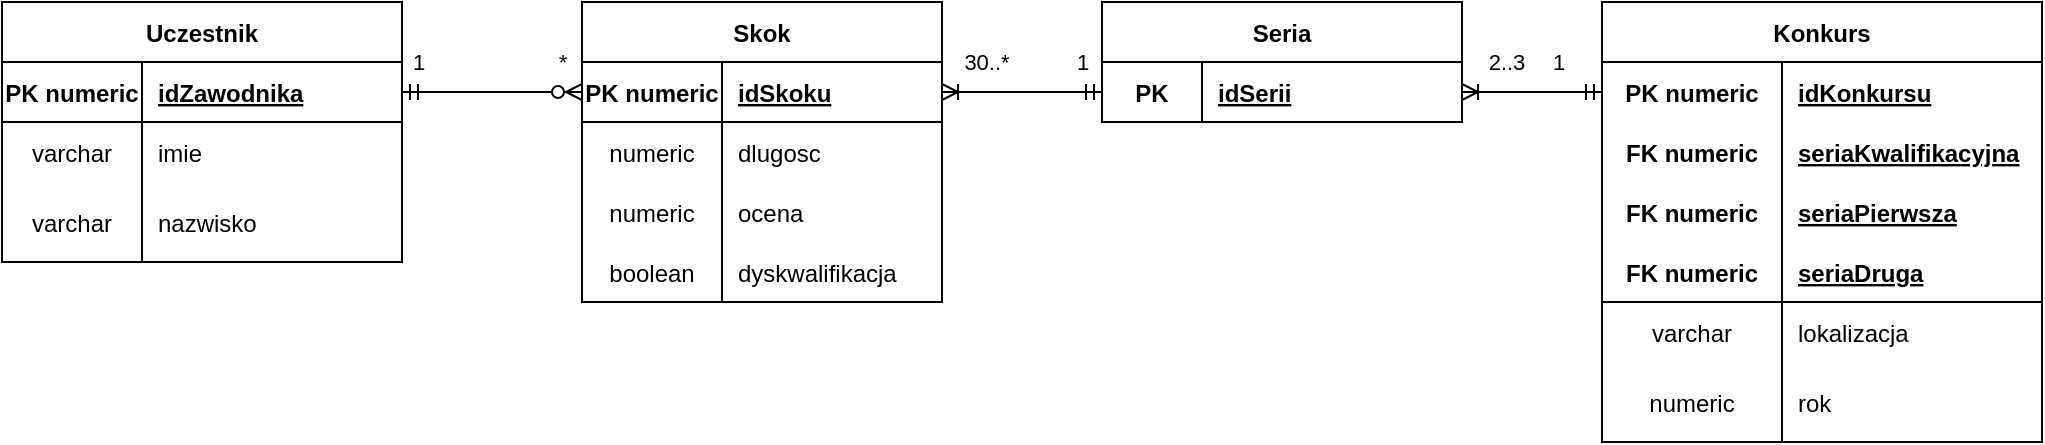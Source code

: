 <mxfile version="19.0.2"><diagram id="lq7HDty6mt3FycjaqYGT" name="Page-1"><mxGraphModel dx="1185" dy="597" grid="1" gridSize="10" guides="1" tooltips="1" connect="1" arrows="1" fold="1" page="1" pageScale="1" pageWidth="1100" pageHeight="300" math="0" shadow="0"><root><mxCell id="0"/><mxCell id="1" parent="0"/><mxCell id="nzOX72sFrJDOg2uizQto-16" value="Uczestnik" style="shape=table;startSize=30;container=1;collapsible=1;childLayout=tableLayout;fixedRows=1;rowLines=0;fontStyle=1;align=center;resizeLast=1;" vertex="1" parent="1"><mxGeometry x="40" y="40" width="200" height="130" as="geometry"><mxRectangle x="350" y="220" width="60" height="30" as="alternateBounds"/></mxGeometry></mxCell><mxCell id="nzOX72sFrJDOg2uizQto-17" value="" style="shape=tableRow;horizontal=0;startSize=0;swimlaneHead=0;swimlaneBody=0;fillColor=none;collapsible=0;dropTarget=0;points=[[0,0.5],[1,0.5]];portConstraint=eastwest;top=0;left=0;right=0;bottom=1;" vertex="1" parent="nzOX72sFrJDOg2uizQto-16"><mxGeometry y="30" width="200" height="30" as="geometry"/></mxCell><mxCell id="nzOX72sFrJDOg2uizQto-18" value="PK numeric" style="shape=partialRectangle;connectable=0;fillColor=none;top=0;left=0;bottom=0;right=0;fontStyle=1;overflow=hidden;" vertex="1" parent="nzOX72sFrJDOg2uizQto-17"><mxGeometry width="70" height="30" as="geometry"><mxRectangle width="70" height="30" as="alternateBounds"/></mxGeometry></mxCell><mxCell id="nzOX72sFrJDOg2uizQto-19" value="idZawodnika" style="shape=partialRectangle;connectable=0;fillColor=none;top=0;left=0;bottom=0;right=0;align=left;spacingLeft=6;fontStyle=5;overflow=hidden;" vertex="1" parent="nzOX72sFrJDOg2uizQto-17"><mxGeometry x="70" width="130" height="30" as="geometry"><mxRectangle width="130" height="30" as="alternateBounds"/></mxGeometry></mxCell><mxCell id="nzOX72sFrJDOg2uizQto-20" value="" style="shape=tableRow;horizontal=0;startSize=0;swimlaneHead=0;swimlaneBody=0;fillColor=none;collapsible=0;dropTarget=0;points=[[0,0.5],[1,0.5]];portConstraint=eastwest;top=0;left=0;right=0;bottom=0;" vertex="1" parent="nzOX72sFrJDOg2uizQto-16"><mxGeometry y="60" width="200" height="30" as="geometry"/></mxCell><mxCell id="nzOX72sFrJDOg2uizQto-21" value="varchar" style="shape=partialRectangle;connectable=0;fillColor=none;top=0;left=0;bottom=0;right=0;editable=1;overflow=hidden;" vertex="1" parent="nzOX72sFrJDOg2uizQto-20"><mxGeometry width="70" height="30" as="geometry"><mxRectangle width="70" height="30" as="alternateBounds"/></mxGeometry></mxCell><mxCell id="nzOX72sFrJDOg2uizQto-22" value="imie" style="shape=partialRectangle;connectable=0;fillColor=none;top=0;left=0;bottom=0;right=0;align=left;spacingLeft=6;overflow=hidden;" vertex="1" parent="nzOX72sFrJDOg2uizQto-20"><mxGeometry x="70" width="130" height="30" as="geometry"><mxRectangle width="130" height="30" as="alternateBounds"/></mxGeometry></mxCell><mxCell id="nzOX72sFrJDOg2uizQto-23" value="" style="shape=tableRow;horizontal=0;startSize=0;swimlaneHead=0;swimlaneBody=0;fillColor=none;collapsible=0;dropTarget=0;points=[[0,0.5],[1,0.5]];portConstraint=eastwest;top=0;left=0;right=0;bottom=0;" vertex="1" parent="nzOX72sFrJDOg2uizQto-16"><mxGeometry y="90" width="200" height="40" as="geometry"/></mxCell><mxCell id="nzOX72sFrJDOg2uizQto-24" value="varchar" style="shape=partialRectangle;connectable=0;fillColor=none;top=0;left=0;bottom=0;right=0;editable=1;overflow=hidden;" vertex="1" parent="nzOX72sFrJDOg2uizQto-23"><mxGeometry width="70" height="40" as="geometry"><mxRectangle width="70" height="40" as="alternateBounds"/></mxGeometry></mxCell><mxCell id="nzOX72sFrJDOg2uizQto-25" value="nazwisko" style="shape=partialRectangle;connectable=0;fillColor=none;top=0;left=0;bottom=0;right=0;align=left;spacingLeft=6;overflow=hidden;" vertex="1" parent="nzOX72sFrJDOg2uizQto-23"><mxGeometry x="70" width="130" height="40" as="geometry"><mxRectangle width="130" height="40" as="alternateBounds"/></mxGeometry></mxCell><mxCell id="nzOX72sFrJDOg2uizQto-42" value="Skok" style="shape=table;startSize=30;container=1;collapsible=1;childLayout=tableLayout;fixedRows=1;rowLines=0;fontStyle=1;align=center;resizeLast=1;" vertex="1" parent="1"><mxGeometry x="330" y="40" width="180" height="150" as="geometry"/></mxCell><mxCell id="nzOX72sFrJDOg2uizQto-43" value="" style="shape=tableRow;horizontal=0;startSize=0;swimlaneHead=0;swimlaneBody=0;fillColor=none;collapsible=0;dropTarget=0;points=[[0,0.5],[1,0.5]];portConstraint=eastwest;top=0;left=0;right=0;bottom=1;" vertex="1" parent="nzOX72sFrJDOg2uizQto-42"><mxGeometry y="30" width="180" height="30" as="geometry"/></mxCell><mxCell id="nzOX72sFrJDOg2uizQto-44" value="PK numeric" style="shape=partialRectangle;connectable=0;fillColor=none;top=0;left=0;bottom=0;right=0;fontStyle=1;overflow=hidden;" vertex="1" parent="nzOX72sFrJDOg2uizQto-43"><mxGeometry width="70" height="30" as="geometry"><mxRectangle width="70" height="30" as="alternateBounds"/></mxGeometry></mxCell><mxCell id="nzOX72sFrJDOg2uizQto-45" value="idSkoku" style="shape=partialRectangle;connectable=0;fillColor=none;top=0;left=0;bottom=0;right=0;align=left;spacingLeft=6;fontStyle=5;overflow=hidden;" vertex="1" parent="nzOX72sFrJDOg2uizQto-43"><mxGeometry x="70" width="110" height="30" as="geometry"><mxRectangle width="110" height="30" as="alternateBounds"/></mxGeometry></mxCell><mxCell id="nzOX72sFrJDOg2uizQto-46" value="" style="shape=tableRow;horizontal=0;startSize=0;swimlaneHead=0;swimlaneBody=0;fillColor=none;collapsible=0;dropTarget=0;points=[[0,0.5],[1,0.5]];portConstraint=eastwest;top=0;left=0;right=0;bottom=0;" vertex="1" parent="nzOX72sFrJDOg2uizQto-42"><mxGeometry y="60" width="180" height="30" as="geometry"/></mxCell><mxCell id="nzOX72sFrJDOg2uizQto-47" value="numeric" style="shape=partialRectangle;connectable=0;fillColor=none;top=0;left=0;bottom=0;right=0;editable=1;overflow=hidden;" vertex="1" parent="nzOX72sFrJDOg2uizQto-46"><mxGeometry width="70" height="30" as="geometry"><mxRectangle width="70" height="30" as="alternateBounds"/></mxGeometry></mxCell><mxCell id="nzOX72sFrJDOg2uizQto-48" value="dlugosc" style="shape=partialRectangle;connectable=0;fillColor=none;top=0;left=0;bottom=0;right=0;align=left;spacingLeft=6;overflow=hidden;" vertex="1" parent="nzOX72sFrJDOg2uizQto-46"><mxGeometry x="70" width="110" height="30" as="geometry"><mxRectangle width="110" height="30" as="alternateBounds"/></mxGeometry></mxCell><mxCell id="nzOX72sFrJDOg2uizQto-49" value="" style="shape=tableRow;horizontal=0;startSize=0;swimlaneHead=0;swimlaneBody=0;fillColor=none;collapsible=0;dropTarget=0;points=[[0,0.5],[1,0.5]];portConstraint=eastwest;top=0;left=0;right=0;bottom=0;" vertex="1" parent="nzOX72sFrJDOg2uizQto-42"><mxGeometry y="90" width="180" height="30" as="geometry"/></mxCell><mxCell id="nzOX72sFrJDOg2uizQto-50" value="numeric" style="shape=partialRectangle;connectable=0;fillColor=none;top=0;left=0;bottom=0;right=0;editable=1;overflow=hidden;" vertex="1" parent="nzOX72sFrJDOg2uizQto-49"><mxGeometry width="70" height="30" as="geometry"><mxRectangle width="70" height="30" as="alternateBounds"/></mxGeometry></mxCell><mxCell id="nzOX72sFrJDOg2uizQto-51" value="ocena" style="shape=partialRectangle;connectable=0;fillColor=none;top=0;left=0;bottom=0;right=0;align=left;spacingLeft=6;overflow=hidden;" vertex="1" parent="nzOX72sFrJDOg2uizQto-49"><mxGeometry x="70" width="110" height="30" as="geometry"><mxRectangle width="110" height="30" as="alternateBounds"/></mxGeometry></mxCell><mxCell id="nzOX72sFrJDOg2uizQto-52" value="" style="shape=tableRow;horizontal=0;startSize=0;swimlaneHead=0;swimlaneBody=0;fillColor=none;collapsible=0;dropTarget=0;points=[[0,0.5],[1,0.5]];portConstraint=eastwest;top=0;left=0;right=0;bottom=0;" vertex="1" parent="nzOX72sFrJDOg2uizQto-42"><mxGeometry y="120" width="180" height="30" as="geometry"/></mxCell><mxCell id="nzOX72sFrJDOg2uizQto-53" value="boolean" style="shape=partialRectangle;connectable=0;fillColor=none;top=0;left=0;bottom=0;right=0;editable=1;overflow=hidden;" vertex="1" parent="nzOX72sFrJDOg2uizQto-52"><mxGeometry width="70" height="30" as="geometry"><mxRectangle width="70" height="30" as="alternateBounds"/></mxGeometry></mxCell><mxCell id="nzOX72sFrJDOg2uizQto-54" value="dyskwalifikacja" style="shape=partialRectangle;connectable=0;fillColor=none;top=0;left=0;bottom=0;right=0;align=left;spacingLeft=6;overflow=hidden;" vertex="1" parent="nzOX72sFrJDOg2uizQto-52"><mxGeometry x="70" width="110" height="30" as="geometry"><mxRectangle width="110" height="30" as="alternateBounds"/></mxGeometry></mxCell><mxCell id="nzOX72sFrJDOg2uizQto-69" value="Konkurs" style="shape=table;startSize=30;container=1;collapsible=1;childLayout=tableLayout;fixedRows=1;rowLines=0;fontStyle=1;align=center;resizeLast=1;rounded=0;strokeColor=default;" vertex="1" parent="1"><mxGeometry x="840" y="40" width="220" height="220" as="geometry"/></mxCell><mxCell id="nzOX72sFrJDOg2uizQto-70" value="" style="shape=tableRow;horizontal=0;startSize=0;swimlaneHead=0;swimlaneBody=0;fillColor=none;collapsible=0;dropTarget=0;points=[[0,0.5],[1,0.5]];portConstraint=eastwest;top=0;left=0;right=0;bottom=1;rounded=0;strokeColor=none;" vertex="1" parent="nzOX72sFrJDOg2uizQto-69"><mxGeometry y="30" width="220" height="30" as="geometry"/></mxCell><mxCell id="nzOX72sFrJDOg2uizQto-71" value="PK numeric" style="shape=partialRectangle;connectable=0;fillColor=none;top=0;left=0;bottom=0;right=0;fontStyle=1;overflow=hidden;rounded=0;strokeColor=none;" vertex="1" parent="nzOX72sFrJDOg2uizQto-70"><mxGeometry width="90" height="30" as="geometry"><mxRectangle width="90" height="30" as="alternateBounds"/></mxGeometry></mxCell><mxCell id="nzOX72sFrJDOg2uizQto-72" value="idKonkursu" style="shape=partialRectangle;connectable=0;fillColor=none;top=0;left=0;bottom=0;right=0;align=left;spacingLeft=6;fontStyle=5;overflow=hidden;rounded=0;" vertex="1" parent="nzOX72sFrJDOg2uizQto-70"><mxGeometry x="90" width="130" height="30" as="geometry"><mxRectangle width="130" height="30" as="alternateBounds"/></mxGeometry></mxCell><mxCell id="nzOX72sFrJDOg2uizQto-98" style="shape=tableRow;horizontal=0;startSize=0;swimlaneHead=0;swimlaneBody=0;fillColor=none;collapsible=0;dropTarget=0;points=[[0,0.5],[1,0.5]];portConstraint=eastwest;top=0;left=0;right=0;bottom=1;rounded=0;strokeColor=none;" vertex="1" parent="nzOX72sFrJDOg2uizQto-69"><mxGeometry y="60" width="220" height="30" as="geometry"/></mxCell><mxCell id="nzOX72sFrJDOg2uizQto-99" value="FK numeric" style="shape=partialRectangle;connectable=0;fillColor=none;top=0;left=0;bottom=0;right=0;fontStyle=1;overflow=hidden;rounded=0;strokeColor=none;" vertex="1" parent="nzOX72sFrJDOg2uizQto-98"><mxGeometry width="90" height="30" as="geometry"><mxRectangle width="90" height="30" as="alternateBounds"/></mxGeometry></mxCell><mxCell id="nzOX72sFrJDOg2uizQto-100" value="seriaKwalifikacyjna" style="shape=partialRectangle;connectable=0;fillColor=none;top=0;left=0;bottom=0;right=0;align=left;spacingLeft=6;fontStyle=5;overflow=hidden;rounded=0;" vertex="1" parent="nzOX72sFrJDOg2uizQto-98"><mxGeometry x="90" width="130" height="30" as="geometry"><mxRectangle width="130" height="30" as="alternateBounds"/></mxGeometry></mxCell><mxCell id="nzOX72sFrJDOg2uizQto-101" style="shape=tableRow;horizontal=0;startSize=0;swimlaneHead=0;swimlaneBody=0;fillColor=none;collapsible=0;dropTarget=0;points=[[0,0.5],[1,0.5]];portConstraint=eastwest;top=0;left=0;right=0;bottom=1;rounded=0;strokeColor=none;" vertex="1" parent="nzOX72sFrJDOg2uizQto-69"><mxGeometry y="90" width="220" height="30" as="geometry"/></mxCell><mxCell id="nzOX72sFrJDOg2uizQto-102" value="FK numeric" style="shape=partialRectangle;connectable=0;fillColor=none;top=0;left=0;bottom=0;right=0;fontStyle=1;overflow=hidden;rounded=0;strokeColor=none;" vertex="1" parent="nzOX72sFrJDOg2uizQto-101"><mxGeometry width="90" height="30" as="geometry"><mxRectangle width="90" height="30" as="alternateBounds"/></mxGeometry></mxCell><mxCell id="nzOX72sFrJDOg2uizQto-103" value="seriaPierwsza" style="shape=partialRectangle;connectable=0;fillColor=none;top=0;left=0;bottom=0;right=0;align=left;spacingLeft=6;fontStyle=5;overflow=hidden;rounded=0;" vertex="1" parent="nzOX72sFrJDOg2uizQto-101"><mxGeometry x="90" width="130" height="30" as="geometry"><mxRectangle width="130" height="30" as="alternateBounds"/></mxGeometry></mxCell><mxCell id="nzOX72sFrJDOg2uizQto-104" style="shape=tableRow;horizontal=0;startSize=0;swimlaneHead=0;swimlaneBody=0;fillColor=none;collapsible=0;dropTarget=0;points=[[0,0.5],[1,0.5]];portConstraint=eastwest;top=0;left=0;right=0;bottom=1;rounded=0;strokeColor=default;" vertex="1" parent="nzOX72sFrJDOg2uizQto-69"><mxGeometry y="120" width="220" height="30" as="geometry"/></mxCell><mxCell id="nzOX72sFrJDOg2uizQto-105" value="FK numeric" style="shape=partialRectangle;connectable=0;fillColor=none;top=0;left=0;bottom=0;right=0;fontStyle=1;overflow=hidden;rounded=0;strokeColor=none;" vertex="1" parent="nzOX72sFrJDOg2uizQto-104"><mxGeometry width="90" height="30" as="geometry"><mxRectangle width="90" height="30" as="alternateBounds"/></mxGeometry></mxCell><mxCell id="nzOX72sFrJDOg2uizQto-106" value="seriaDruga" style="shape=partialRectangle;connectable=0;fillColor=none;top=0;left=0;bottom=0;right=0;align=left;spacingLeft=6;fontStyle=5;overflow=hidden;rounded=0;" vertex="1" parent="nzOX72sFrJDOg2uizQto-104"><mxGeometry x="90" width="130" height="30" as="geometry"><mxRectangle width="130" height="30" as="alternateBounds"/></mxGeometry></mxCell><mxCell id="nzOX72sFrJDOg2uizQto-73" value="" style="shape=tableRow;horizontal=0;startSize=0;swimlaneHead=0;swimlaneBody=0;fillColor=none;collapsible=0;dropTarget=0;points=[[0,0.5],[1,0.5]];portConstraint=eastwest;top=0;left=0;right=0;bottom=0;rounded=0;" vertex="1" parent="nzOX72sFrJDOg2uizQto-69"><mxGeometry y="150" width="220" height="30" as="geometry"/></mxCell><mxCell id="nzOX72sFrJDOg2uizQto-74" value="varchar" style="shape=partialRectangle;connectable=0;fillColor=none;top=0;left=0;bottom=0;right=0;editable=1;overflow=hidden;rounded=0;" vertex="1" parent="nzOX72sFrJDOg2uizQto-73"><mxGeometry width="90" height="30" as="geometry"><mxRectangle width="90" height="30" as="alternateBounds"/></mxGeometry></mxCell><mxCell id="nzOX72sFrJDOg2uizQto-75" value="lokalizacja" style="shape=partialRectangle;connectable=0;fillColor=none;top=0;left=0;bottom=0;right=0;align=left;spacingLeft=6;overflow=hidden;rounded=0;" vertex="1" parent="nzOX72sFrJDOg2uizQto-73"><mxGeometry x="90" width="130" height="30" as="geometry"><mxRectangle width="130" height="30" as="alternateBounds"/></mxGeometry></mxCell><mxCell id="nzOX72sFrJDOg2uizQto-76" value="" style="shape=tableRow;horizontal=0;startSize=0;swimlaneHead=0;swimlaneBody=0;fillColor=none;collapsible=0;dropTarget=0;points=[[0,0.5],[1,0.5]];portConstraint=eastwest;top=0;left=0;right=0;bottom=0;rounded=0;" vertex="1" parent="nzOX72sFrJDOg2uizQto-69"><mxGeometry y="180" width="220" height="40" as="geometry"/></mxCell><mxCell id="nzOX72sFrJDOg2uizQto-77" value="numeric" style="shape=partialRectangle;connectable=0;fillColor=none;top=0;left=0;bottom=0;right=0;editable=1;overflow=hidden;rounded=0;" vertex="1" parent="nzOX72sFrJDOg2uizQto-76"><mxGeometry width="90" height="40" as="geometry"><mxRectangle width="90" height="40" as="alternateBounds"/></mxGeometry></mxCell><mxCell id="nzOX72sFrJDOg2uizQto-78" value="rok" style="shape=partialRectangle;connectable=0;fillColor=none;top=0;left=0;bottom=0;right=0;align=left;spacingLeft=6;overflow=hidden;rounded=0;" vertex="1" parent="nzOX72sFrJDOg2uizQto-76"><mxGeometry x="90" width="130" height="40" as="geometry"><mxRectangle width="130" height="40" as="alternateBounds"/></mxGeometry></mxCell><mxCell id="nzOX72sFrJDOg2uizQto-107" value="Seria" style="shape=table;startSize=30;container=1;collapsible=1;childLayout=tableLayout;fixedRows=1;rowLines=0;fontStyle=1;align=center;resizeLast=1;rounded=0;strokeColor=default;" vertex="1" parent="1"><mxGeometry x="590" y="40" width="180" height="60" as="geometry"><mxRectangle x="350" y="220" width="60" height="30" as="alternateBounds"/></mxGeometry></mxCell><mxCell id="nzOX72sFrJDOg2uizQto-108" value="" style="shape=tableRow;horizontal=0;startSize=0;swimlaneHead=0;swimlaneBody=0;fillColor=none;collapsible=0;dropTarget=0;points=[[0,0.5],[1,0.5]];portConstraint=eastwest;top=0;left=0;right=0;bottom=1;rounded=0;strokeColor=default;" vertex="1" parent="nzOX72sFrJDOg2uizQto-107"><mxGeometry y="30" width="180" height="30" as="geometry"/></mxCell><mxCell id="nzOX72sFrJDOg2uizQto-109" value="PK" style="shape=partialRectangle;connectable=0;fillColor=none;top=0;left=0;bottom=0;right=0;fontStyle=1;overflow=hidden;rounded=0;strokeColor=default;" vertex="1" parent="nzOX72sFrJDOg2uizQto-108"><mxGeometry width="50" height="30" as="geometry"><mxRectangle width="50" height="30" as="alternateBounds"/></mxGeometry></mxCell><mxCell id="nzOX72sFrJDOg2uizQto-110" value="idSerii" style="shape=partialRectangle;connectable=0;fillColor=none;top=0;left=0;bottom=0;right=0;align=left;spacingLeft=6;fontStyle=5;overflow=hidden;rounded=0;strokeColor=default;" vertex="1" parent="nzOX72sFrJDOg2uizQto-108"><mxGeometry x="50" width="130" height="30" as="geometry"><mxRectangle width="130" height="30" as="alternateBounds"/></mxGeometry></mxCell><mxCell id="nzOX72sFrJDOg2uizQto-124" value="" style="edgeStyle=entityRelationEdgeStyle;fontSize=12;html=1;endArrow=ERzeroToMany;startArrow=ERmandOne;rounded=0;exitX=1;exitY=0.5;exitDx=0;exitDy=0;entryX=0;entryY=0.5;entryDx=0;entryDy=0;" edge="1" parent="1" source="nzOX72sFrJDOg2uizQto-17" target="nzOX72sFrJDOg2uizQto-43"><mxGeometry width="100" height="100" relative="1" as="geometry"><mxPoint x="290" y="370" as="sourcePoint"/><mxPoint x="390" y="270" as="targetPoint"/></mxGeometry></mxCell><mxCell id="nzOX72sFrJDOg2uizQto-125" value="&lt;div&gt;1&lt;/div&gt;" style="edgeLabel;html=1;align=center;verticalAlign=middle;resizable=0;points=[];" vertex="1" connectable="0" parent="nzOX72sFrJDOg2uizQto-124"><mxGeometry x="-0.796" y="2" relative="1" as="geometry"><mxPoint x="-1" y="-13" as="offset"/></mxGeometry></mxCell><mxCell id="nzOX72sFrJDOg2uizQto-126" value="&lt;div&gt;*&lt;/div&gt;" style="edgeLabel;html=1;align=center;verticalAlign=middle;resizable=0;points=[];" vertex="1" connectable="0" parent="nzOX72sFrJDOg2uizQto-124"><mxGeometry x="0.597" relative="1" as="geometry"><mxPoint x="8" y="-15" as="offset"/></mxGeometry></mxCell><mxCell id="nzOX72sFrJDOg2uizQto-131" value="" style="fontSize=12;html=1;endArrow=ERoneToMany;startArrow=ERmandOne;rounded=0;edgeStyle=orthogonalEdgeStyle;exitX=0;exitY=0.5;exitDx=0;exitDy=0;entryX=1;entryY=0.5;entryDx=0;entryDy=0;" edge="1" parent="1" source="nzOX72sFrJDOg2uizQto-108" target="nzOX72sFrJDOg2uizQto-43"><mxGeometry width="100" height="100" relative="1" as="geometry"><mxPoint x="570" y="390" as="sourcePoint"/><mxPoint x="580" y="280" as="targetPoint"/></mxGeometry></mxCell><mxCell id="nzOX72sFrJDOg2uizQto-133" value="&lt;div&gt;30..*&lt;/div&gt;" style="edgeLabel;html=1;align=center;verticalAlign=middle;resizable=0;points=[];" vertex="1" connectable="0" parent="nzOX72sFrJDOg2uizQto-131"><mxGeometry x="0.626" relative="1" as="geometry"><mxPoint x="7" y="-15" as="offset"/></mxGeometry></mxCell><mxCell id="nzOX72sFrJDOg2uizQto-135" value="&lt;div&gt;1&lt;/div&gt;" style="edgeLabel;html=1;align=center;verticalAlign=middle;resizable=0;points=[];" vertex="1" connectable="0" parent="nzOX72sFrJDOg2uizQto-131"><mxGeometry x="-0.365" y="1" relative="1" as="geometry"><mxPoint x="15" y="-16" as="offset"/></mxGeometry></mxCell><mxCell id="nzOX72sFrJDOg2uizQto-136" value="" style="edgeStyle=orthogonalEdgeStyle;fontSize=12;html=1;endArrow=ERoneToMany;startArrow=ERmandOne;rounded=0;entryX=1;entryY=0.5;entryDx=0;entryDy=0;exitX=0;exitY=0.5;exitDx=0;exitDy=0;" edge="1" parent="1" source="nzOX72sFrJDOg2uizQto-70" target="nzOX72sFrJDOg2uizQto-108"><mxGeometry width="100" height="100" relative="1" as="geometry"><mxPoint x="640" y="250" as="sourcePoint"/><mxPoint x="600" y="350" as="targetPoint"/></mxGeometry></mxCell><mxCell id="nzOX72sFrJDOg2uizQto-137" value="2..3" style="edgeLabel;html=1;align=center;verticalAlign=middle;resizable=0;points=[];" vertex="1" connectable="0" parent="nzOX72sFrJDOg2uizQto-136"><mxGeometry x="0.619" y="-2" relative="1" as="geometry"><mxPoint x="8" y="-13" as="offset"/></mxGeometry></mxCell><mxCell id="nzOX72sFrJDOg2uizQto-138" value="&lt;div&gt;1&lt;/div&gt;" style="edgeLabel;html=1;align=center;verticalAlign=middle;resizable=0;points=[];" vertex="1" connectable="0" parent="nzOX72sFrJDOg2uizQto-136"><mxGeometry x="-0.6" y="-1" relative="1" as="geometry"><mxPoint x="-8" y="-14" as="offset"/></mxGeometry></mxCell></root></mxGraphModel></diagram></mxfile>
